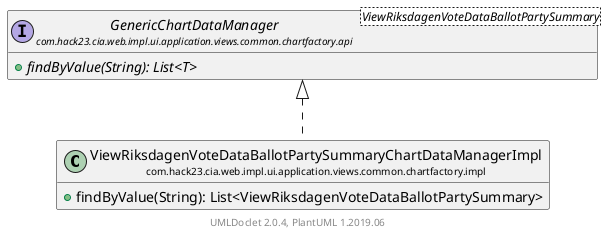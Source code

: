 @startuml
    set namespaceSeparator none
    hide empty fields
    hide empty methods

    class "<size:14>ViewRiksdagenVoteDataBallotPartySummaryChartDataManagerImpl\n<size:10>com.hack23.cia.web.impl.ui.application.views.common.chartfactory.impl" as com.hack23.cia.web.impl.ui.application.views.common.chartfactory.impl.ViewRiksdagenVoteDataBallotPartySummaryChartDataManagerImpl [[ViewRiksdagenVoteDataBallotPartySummaryChartDataManagerImpl.html]] {
        +findByValue(String): List<ViewRiksdagenVoteDataBallotPartySummary>
    }

    interface "<size:14>GenericChartDataManager\n<size:10>com.hack23.cia.web.impl.ui.application.views.common.chartfactory.api" as com.hack23.cia.web.impl.ui.application.views.common.chartfactory.api.GenericChartDataManager<ViewRiksdagenVoteDataBallotPartySummary> [[../api/GenericChartDataManager.html]] {
        {abstract} +findByValue(String): List<T>
    }

    com.hack23.cia.web.impl.ui.application.views.common.chartfactory.api.GenericChartDataManager <|.. com.hack23.cia.web.impl.ui.application.views.common.chartfactory.impl.ViewRiksdagenVoteDataBallotPartySummaryChartDataManagerImpl

    center footer UMLDoclet 2.0.4, PlantUML 1.2019.06
@enduml
